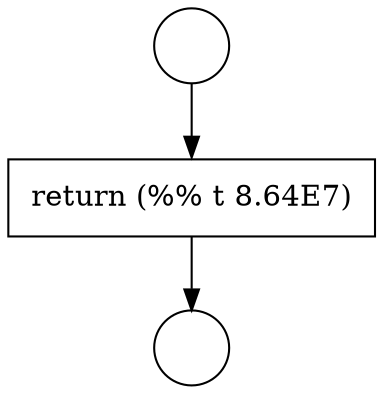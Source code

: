 digraph {
  node21526 [shape=circle label=" " color="black" fillcolor="white" style=filled]
  node21528 [shape=none, margin=0, label=<<font color="black">
    <table border="0" cellborder="1" cellspacing="0" cellpadding="10">
      <tr><td align="left">return (%% t 8.64E7)</td></tr>
    </table>
  </font>> color="black" fillcolor="white" style=filled]
  node21527 [shape=circle label=" " color="black" fillcolor="white" style=filled]
  node21526 -> node21528 [ color="black"]
  node21528 -> node21527 [ color="black"]
}
